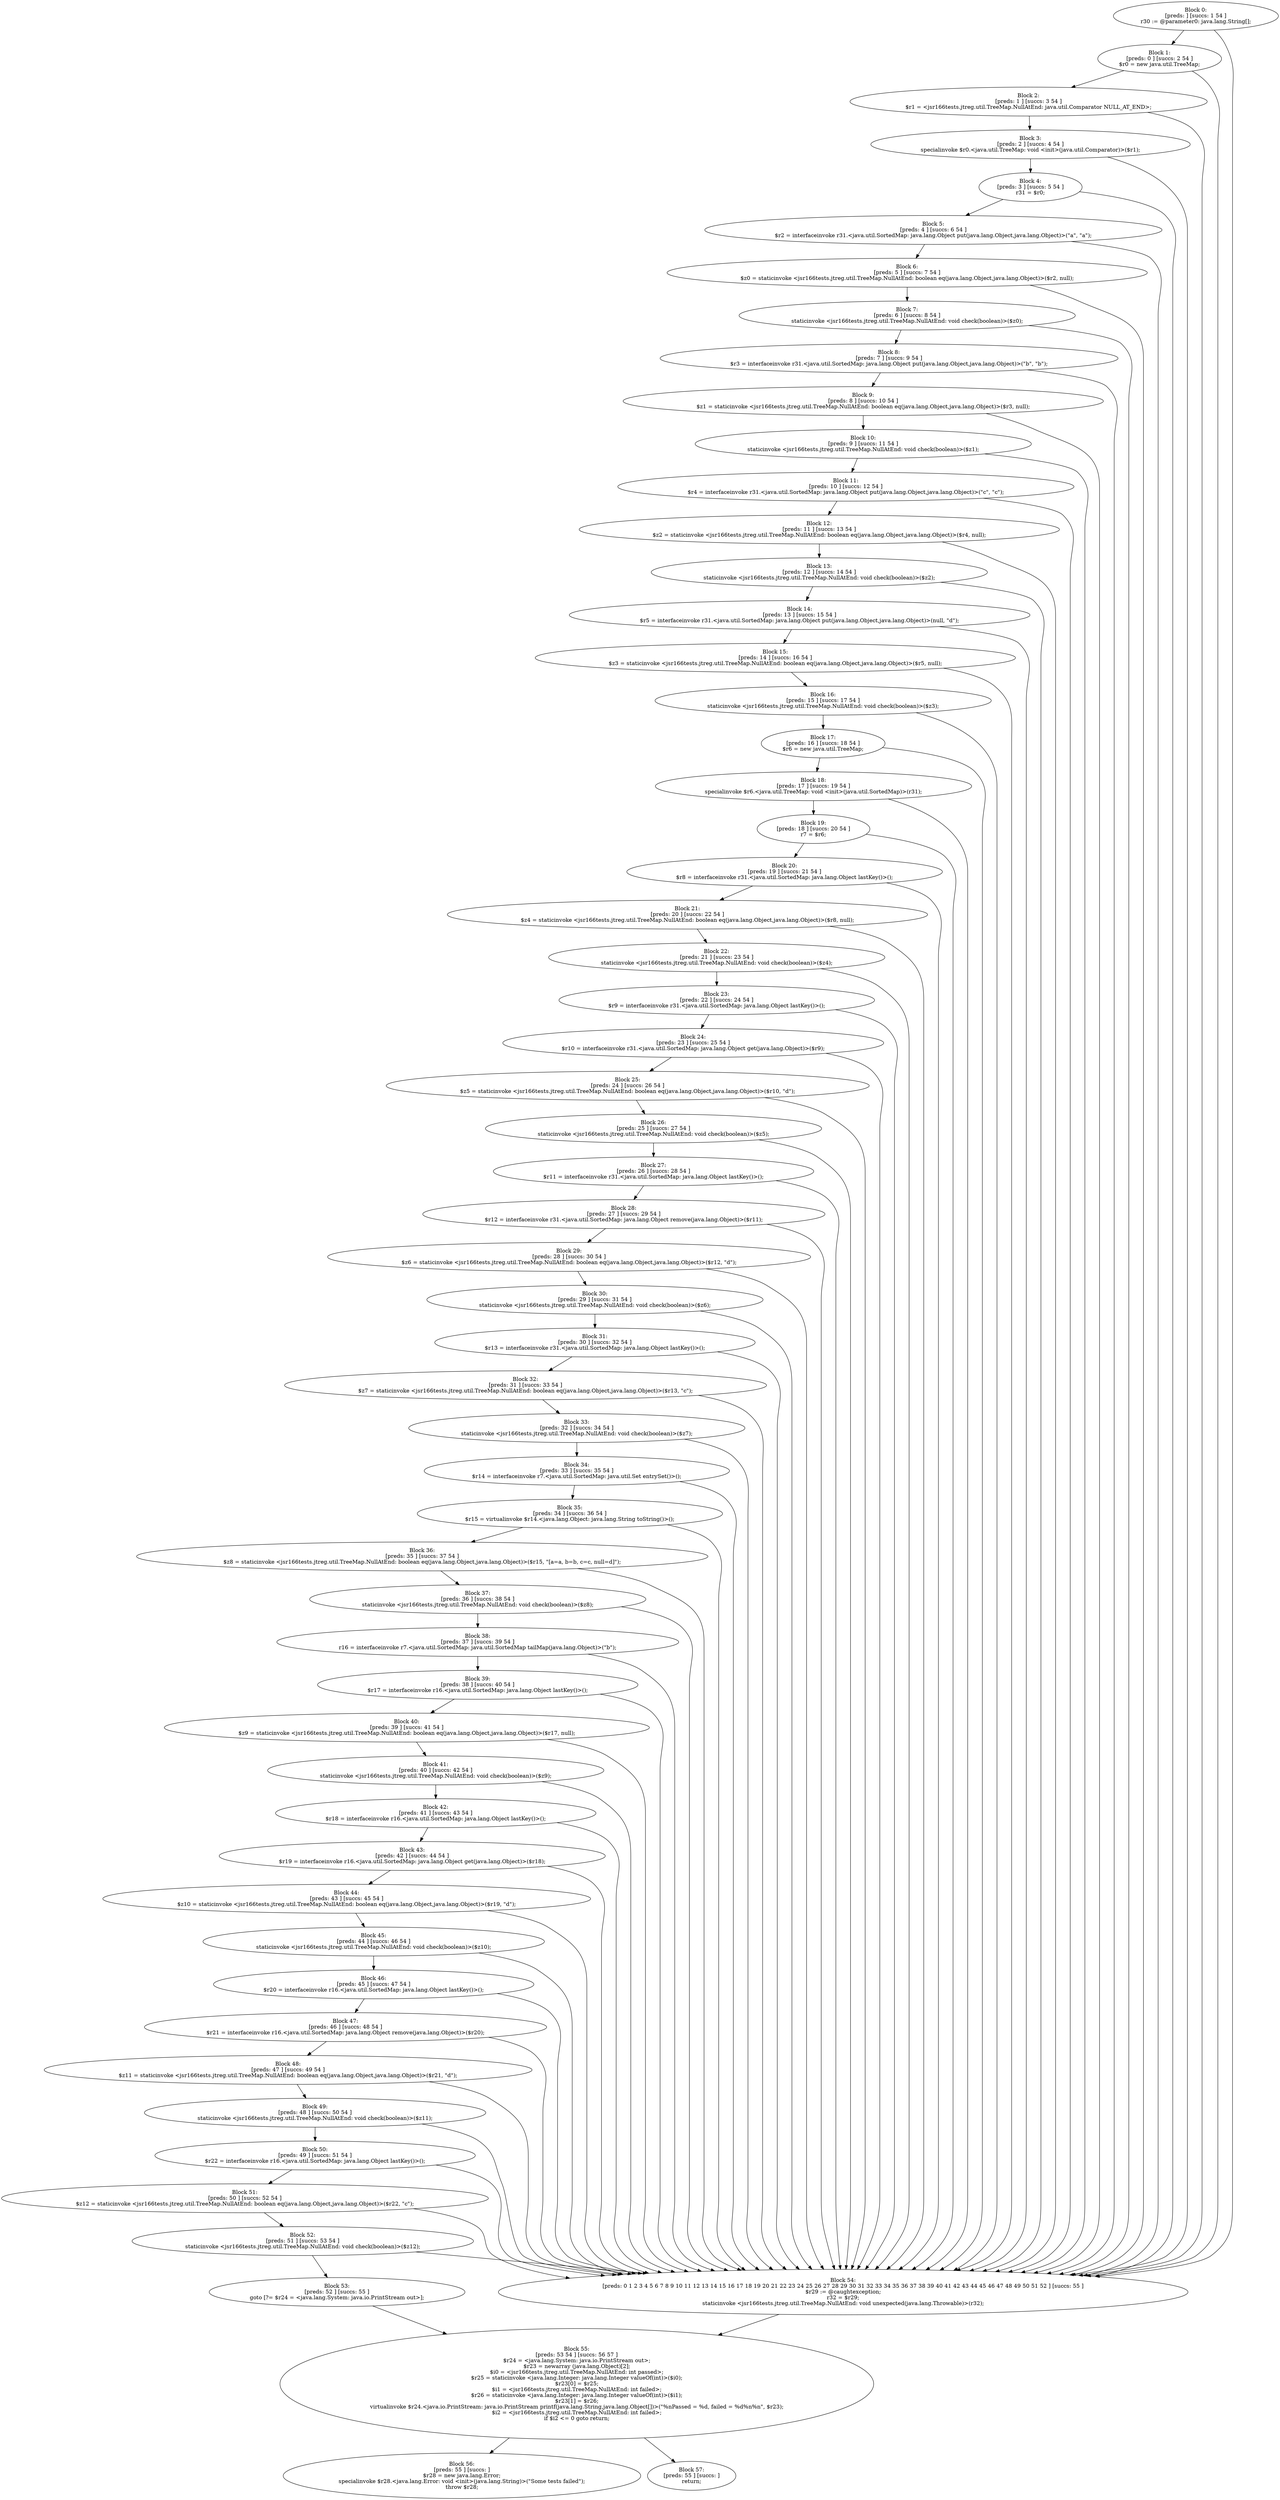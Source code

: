 digraph "unitGraph" {
    "Block 0:
[preds: ] [succs: 1 54 ]
r30 := @parameter0: java.lang.String[];
"
    "Block 1:
[preds: 0 ] [succs: 2 54 ]
$r0 = new java.util.TreeMap;
"
    "Block 2:
[preds: 1 ] [succs: 3 54 ]
$r1 = <jsr166tests.jtreg.util.TreeMap.NullAtEnd: java.util.Comparator NULL_AT_END>;
"
    "Block 3:
[preds: 2 ] [succs: 4 54 ]
specialinvoke $r0.<java.util.TreeMap: void <init>(java.util.Comparator)>($r1);
"
    "Block 4:
[preds: 3 ] [succs: 5 54 ]
r31 = $r0;
"
    "Block 5:
[preds: 4 ] [succs: 6 54 ]
$r2 = interfaceinvoke r31.<java.util.SortedMap: java.lang.Object put(java.lang.Object,java.lang.Object)>(\"a\", \"a\");
"
    "Block 6:
[preds: 5 ] [succs: 7 54 ]
$z0 = staticinvoke <jsr166tests.jtreg.util.TreeMap.NullAtEnd: boolean eq(java.lang.Object,java.lang.Object)>($r2, null);
"
    "Block 7:
[preds: 6 ] [succs: 8 54 ]
staticinvoke <jsr166tests.jtreg.util.TreeMap.NullAtEnd: void check(boolean)>($z0);
"
    "Block 8:
[preds: 7 ] [succs: 9 54 ]
$r3 = interfaceinvoke r31.<java.util.SortedMap: java.lang.Object put(java.lang.Object,java.lang.Object)>(\"b\", \"b\");
"
    "Block 9:
[preds: 8 ] [succs: 10 54 ]
$z1 = staticinvoke <jsr166tests.jtreg.util.TreeMap.NullAtEnd: boolean eq(java.lang.Object,java.lang.Object)>($r3, null);
"
    "Block 10:
[preds: 9 ] [succs: 11 54 ]
staticinvoke <jsr166tests.jtreg.util.TreeMap.NullAtEnd: void check(boolean)>($z1);
"
    "Block 11:
[preds: 10 ] [succs: 12 54 ]
$r4 = interfaceinvoke r31.<java.util.SortedMap: java.lang.Object put(java.lang.Object,java.lang.Object)>(\"c\", \"c\");
"
    "Block 12:
[preds: 11 ] [succs: 13 54 ]
$z2 = staticinvoke <jsr166tests.jtreg.util.TreeMap.NullAtEnd: boolean eq(java.lang.Object,java.lang.Object)>($r4, null);
"
    "Block 13:
[preds: 12 ] [succs: 14 54 ]
staticinvoke <jsr166tests.jtreg.util.TreeMap.NullAtEnd: void check(boolean)>($z2);
"
    "Block 14:
[preds: 13 ] [succs: 15 54 ]
$r5 = interfaceinvoke r31.<java.util.SortedMap: java.lang.Object put(java.lang.Object,java.lang.Object)>(null, \"d\");
"
    "Block 15:
[preds: 14 ] [succs: 16 54 ]
$z3 = staticinvoke <jsr166tests.jtreg.util.TreeMap.NullAtEnd: boolean eq(java.lang.Object,java.lang.Object)>($r5, null);
"
    "Block 16:
[preds: 15 ] [succs: 17 54 ]
staticinvoke <jsr166tests.jtreg.util.TreeMap.NullAtEnd: void check(boolean)>($z3);
"
    "Block 17:
[preds: 16 ] [succs: 18 54 ]
$r6 = new java.util.TreeMap;
"
    "Block 18:
[preds: 17 ] [succs: 19 54 ]
specialinvoke $r6.<java.util.TreeMap: void <init>(java.util.SortedMap)>(r31);
"
    "Block 19:
[preds: 18 ] [succs: 20 54 ]
r7 = $r6;
"
    "Block 20:
[preds: 19 ] [succs: 21 54 ]
$r8 = interfaceinvoke r31.<java.util.SortedMap: java.lang.Object lastKey()>();
"
    "Block 21:
[preds: 20 ] [succs: 22 54 ]
$z4 = staticinvoke <jsr166tests.jtreg.util.TreeMap.NullAtEnd: boolean eq(java.lang.Object,java.lang.Object)>($r8, null);
"
    "Block 22:
[preds: 21 ] [succs: 23 54 ]
staticinvoke <jsr166tests.jtreg.util.TreeMap.NullAtEnd: void check(boolean)>($z4);
"
    "Block 23:
[preds: 22 ] [succs: 24 54 ]
$r9 = interfaceinvoke r31.<java.util.SortedMap: java.lang.Object lastKey()>();
"
    "Block 24:
[preds: 23 ] [succs: 25 54 ]
$r10 = interfaceinvoke r31.<java.util.SortedMap: java.lang.Object get(java.lang.Object)>($r9);
"
    "Block 25:
[preds: 24 ] [succs: 26 54 ]
$z5 = staticinvoke <jsr166tests.jtreg.util.TreeMap.NullAtEnd: boolean eq(java.lang.Object,java.lang.Object)>($r10, \"d\");
"
    "Block 26:
[preds: 25 ] [succs: 27 54 ]
staticinvoke <jsr166tests.jtreg.util.TreeMap.NullAtEnd: void check(boolean)>($z5);
"
    "Block 27:
[preds: 26 ] [succs: 28 54 ]
$r11 = interfaceinvoke r31.<java.util.SortedMap: java.lang.Object lastKey()>();
"
    "Block 28:
[preds: 27 ] [succs: 29 54 ]
$r12 = interfaceinvoke r31.<java.util.SortedMap: java.lang.Object remove(java.lang.Object)>($r11);
"
    "Block 29:
[preds: 28 ] [succs: 30 54 ]
$z6 = staticinvoke <jsr166tests.jtreg.util.TreeMap.NullAtEnd: boolean eq(java.lang.Object,java.lang.Object)>($r12, \"d\");
"
    "Block 30:
[preds: 29 ] [succs: 31 54 ]
staticinvoke <jsr166tests.jtreg.util.TreeMap.NullAtEnd: void check(boolean)>($z6);
"
    "Block 31:
[preds: 30 ] [succs: 32 54 ]
$r13 = interfaceinvoke r31.<java.util.SortedMap: java.lang.Object lastKey()>();
"
    "Block 32:
[preds: 31 ] [succs: 33 54 ]
$z7 = staticinvoke <jsr166tests.jtreg.util.TreeMap.NullAtEnd: boolean eq(java.lang.Object,java.lang.Object)>($r13, \"c\");
"
    "Block 33:
[preds: 32 ] [succs: 34 54 ]
staticinvoke <jsr166tests.jtreg.util.TreeMap.NullAtEnd: void check(boolean)>($z7);
"
    "Block 34:
[preds: 33 ] [succs: 35 54 ]
$r14 = interfaceinvoke r7.<java.util.SortedMap: java.util.Set entrySet()>();
"
    "Block 35:
[preds: 34 ] [succs: 36 54 ]
$r15 = virtualinvoke $r14.<java.lang.Object: java.lang.String toString()>();
"
    "Block 36:
[preds: 35 ] [succs: 37 54 ]
$z8 = staticinvoke <jsr166tests.jtreg.util.TreeMap.NullAtEnd: boolean eq(java.lang.Object,java.lang.Object)>($r15, \"[a=a, b=b, c=c, null=d]\");
"
    "Block 37:
[preds: 36 ] [succs: 38 54 ]
staticinvoke <jsr166tests.jtreg.util.TreeMap.NullAtEnd: void check(boolean)>($z8);
"
    "Block 38:
[preds: 37 ] [succs: 39 54 ]
r16 = interfaceinvoke r7.<java.util.SortedMap: java.util.SortedMap tailMap(java.lang.Object)>(\"b\");
"
    "Block 39:
[preds: 38 ] [succs: 40 54 ]
$r17 = interfaceinvoke r16.<java.util.SortedMap: java.lang.Object lastKey()>();
"
    "Block 40:
[preds: 39 ] [succs: 41 54 ]
$z9 = staticinvoke <jsr166tests.jtreg.util.TreeMap.NullAtEnd: boolean eq(java.lang.Object,java.lang.Object)>($r17, null);
"
    "Block 41:
[preds: 40 ] [succs: 42 54 ]
staticinvoke <jsr166tests.jtreg.util.TreeMap.NullAtEnd: void check(boolean)>($z9);
"
    "Block 42:
[preds: 41 ] [succs: 43 54 ]
$r18 = interfaceinvoke r16.<java.util.SortedMap: java.lang.Object lastKey()>();
"
    "Block 43:
[preds: 42 ] [succs: 44 54 ]
$r19 = interfaceinvoke r16.<java.util.SortedMap: java.lang.Object get(java.lang.Object)>($r18);
"
    "Block 44:
[preds: 43 ] [succs: 45 54 ]
$z10 = staticinvoke <jsr166tests.jtreg.util.TreeMap.NullAtEnd: boolean eq(java.lang.Object,java.lang.Object)>($r19, \"d\");
"
    "Block 45:
[preds: 44 ] [succs: 46 54 ]
staticinvoke <jsr166tests.jtreg.util.TreeMap.NullAtEnd: void check(boolean)>($z10);
"
    "Block 46:
[preds: 45 ] [succs: 47 54 ]
$r20 = interfaceinvoke r16.<java.util.SortedMap: java.lang.Object lastKey()>();
"
    "Block 47:
[preds: 46 ] [succs: 48 54 ]
$r21 = interfaceinvoke r16.<java.util.SortedMap: java.lang.Object remove(java.lang.Object)>($r20);
"
    "Block 48:
[preds: 47 ] [succs: 49 54 ]
$z11 = staticinvoke <jsr166tests.jtreg.util.TreeMap.NullAtEnd: boolean eq(java.lang.Object,java.lang.Object)>($r21, \"d\");
"
    "Block 49:
[preds: 48 ] [succs: 50 54 ]
staticinvoke <jsr166tests.jtreg.util.TreeMap.NullAtEnd: void check(boolean)>($z11);
"
    "Block 50:
[preds: 49 ] [succs: 51 54 ]
$r22 = interfaceinvoke r16.<java.util.SortedMap: java.lang.Object lastKey()>();
"
    "Block 51:
[preds: 50 ] [succs: 52 54 ]
$z12 = staticinvoke <jsr166tests.jtreg.util.TreeMap.NullAtEnd: boolean eq(java.lang.Object,java.lang.Object)>($r22, \"c\");
"
    "Block 52:
[preds: 51 ] [succs: 53 54 ]
staticinvoke <jsr166tests.jtreg.util.TreeMap.NullAtEnd: void check(boolean)>($z12);
"
    "Block 53:
[preds: 52 ] [succs: 55 ]
goto [?= $r24 = <java.lang.System: java.io.PrintStream out>];
"
    "Block 54:
[preds: 0 1 2 3 4 5 6 7 8 9 10 11 12 13 14 15 16 17 18 19 20 21 22 23 24 25 26 27 28 29 30 31 32 33 34 35 36 37 38 39 40 41 42 43 44 45 46 47 48 49 50 51 52 ] [succs: 55 ]
$r29 := @caughtexception;
r32 = $r29;
staticinvoke <jsr166tests.jtreg.util.TreeMap.NullAtEnd: void unexpected(java.lang.Throwable)>(r32);
"
    "Block 55:
[preds: 53 54 ] [succs: 56 57 ]
$r24 = <java.lang.System: java.io.PrintStream out>;
$r23 = newarray (java.lang.Object)[2];
$i0 = <jsr166tests.jtreg.util.TreeMap.NullAtEnd: int passed>;
$r25 = staticinvoke <java.lang.Integer: java.lang.Integer valueOf(int)>($i0);
$r23[0] = $r25;
$i1 = <jsr166tests.jtreg.util.TreeMap.NullAtEnd: int failed>;
$r26 = staticinvoke <java.lang.Integer: java.lang.Integer valueOf(int)>($i1);
$r23[1] = $r26;
virtualinvoke $r24.<java.io.PrintStream: java.io.PrintStream printf(java.lang.String,java.lang.Object[])>(\"%nPassed = %d, failed = %d%n%n\", $r23);
$i2 = <jsr166tests.jtreg.util.TreeMap.NullAtEnd: int failed>;
if $i2 <= 0 goto return;
"
    "Block 56:
[preds: 55 ] [succs: ]
$r28 = new java.lang.Error;
specialinvoke $r28.<java.lang.Error: void <init>(java.lang.String)>(\"Some tests failed\");
throw $r28;
"
    "Block 57:
[preds: 55 ] [succs: ]
return;
"
    "Block 0:
[preds: ] [succs: 1 54 ]
r30 := @parameter0: java.lang.String[];
"->"Block 1:
[preds: 0 ] [succs: 2 54 ]
$r0 = new java.util.TreeMap;
";
    "Block 0:
[preds: ] [succs: 1 54 ]
r30 := @parameter0: java.lang.String[];
"->"Block 54:
[preds: 0 1 2 3 4 5 6 7 8 9 10 11 12 13 14 15 16 17 18 19 20 21 22 23 24 25 26 27 28 29 30 31 32 33 34 35 36 37 38 39 40 41 42 43 44 45 46 47 48 49 50 51 52 ] [succs: 55 ]
$r29 := @caughtexception;
r32 = $r29;
staticinvoke <jsr166tests.jtreg.util.TreeMap.NullAtEnd: void unexpected(java.lang.Throwable)>(r32);
";
    "Block 1:
[preds: 0 ] [succs: 2 54 ]
$r0 = new java.util.TreeMap;
"->"Block 2:
[preds: 1 ] [succs: 3 54 ]
$r1 = <jsr166tests.jtreg.util.TreeMap.NullAtEnd: java.util.Comparator NULL_AT_END>;
";
    "Block 1:
[preds: 0 ] [succs: 2 54 ]
$r0 = new java.util.TreeMap;
"->"Block 54:
[preds: 0 1 2 3 4 5 6 7 8 9 10 11 12 13 14 15 16 17 18 19 20 21 22 23 24 25 26 27 28 29 30 31 32 33 34 35 36 37 38 39 40 41 42 43 44 45 46 47 48 49 50 51 52 ] [succs: 55 ]
$r29 := @caughtexception;
r32 = $r29;
staticinvoke <jsr166tests.jtreg.util.TreeMap.NullAtEnd: void unexpected(java.lang.Throwable)>(r32);
";
    "Block 2:
[preds: 1 ] [succs: 3 54 ]
$r1 = <jsr166tests.jtreg.util.TreeMap.NullAtEnd: java.util.Comparator NULL_AT_END>;
"->"Block 3:
[preds: 2 ] [succs: 4 54 ]
specialinvoke $r0.<java.util.TreeMap: void <init>(java.util.Comparator)>($r1);
";
    "Block 2:
[preds: 1 ] [succs: 3 54 ]
$r1 = <jsr166tests.jtreg.util.TreeMap.NullAtEnd: java.util.Comparator NULL_AT_END>;
"->"Block 54:
[preds: 0 1 2 3 4 5 6 7 8 9 10 11 12 13 14 15 16 17 18 19 20 21 22 23 24 25 26 27 28 29 30 31 32 33 34 35 36 37 38 39 40 41 42 43 44 45 46 47 48 49 50 51 52 ] [succs: 55 ]
$r29 := @caughtexception;
r32 = $r29;
staticinvoke <jsr166tests.jtreg.util.TreeMap.NullAtEnd: void unexpected(java.lang.Throwable)>(r32);
";
    "Block 3:
[preds: 2 ] [succs: 4 54 ]
specialinvoke $r0.<java.util.TreeMap: void <init>(java.util.Comparator)>($r1);
"->"Block 4:
[preds: 3 ] [succs: 5 54 ]
r31 = $r0;
";
    "Block 3:
[preds: 2 ] [succs: 4 54 ]
specialinvoke $r0.<java.util.TreeMap: void <init>(java.util.Comparator)>($r1);
"->"Block 54:
[preds: 0 1 2 3 4 5 6 7 8 9 10 11 12 13 14 15 16 17 18 19 20 21 22 23 24 25 26 27 28 29 30 31 32 33 34 35 36 37 38 39 40 41 42 43 44 45 46 47 48 49 50 51 52 ] [succs: 55 ]
$r29 := @caughtexception;
r32 = $r29;
staticinvoke <jsr166tests.jtreg.util.TreeMap.NullAtEnd: void unexpected(java.lang.Throwable)>(r32);
";
    "Block 4:
[preds: 3 ] [succs: 5 54 ]
r31 = $r0;
"->"Block 5:
[preds: 4 ] [succs: 6 54 ]
$r2 = interfaceinvoke r31.<java.util.SortedMap: java.lang.Object put(java.lang.Object,java.lang.Object)>(\"a\", \"a\");
";
    "Block 4:
[preds: 3 ] [succs: 5 54 ]
r31 = $r0;
"->"Block 54:
[preds: 0 1 2 3 4 5 6 7 8 9 10 11 12 13 14 15 16 17 18 19 20 21 22 23 24 25 26 27 28 29 30 31 32 33 34 35 36 37 38 39 40 41 42 43 44 45 46 47 48 49 50 51 52 ] [succs: 55 ]
$r29 := @caughtexception;
r32 = $r29;
staticinvoke <jsr166tests.jtreg.util.TreeMap.NullAtEnd: void unexpected(java.lang.Throwable)>(r32);
";
    "Block 5:
[preds: 4 ] [succs: 6 54 ]
$r2 = interfaceinvoke r31.<java.util.SortedMap: java.lang.Object put(java.lang.Object,java.lang.Object)>(\"a\", \"a\");
"->"Block 6:
[preds: 5 ] [succs: 7 54 ]
$z0 = staticinvoke <jsr166tests.jtreg.util.TreeMap.NullAtEnd: boolean eq(java.lang.Object,java.lang.Object)>($r2, null);
";
    "Block 5:
[preds: 4 ] [succs: 6 54 ]
$r2 = interfaceinvoke r31.<java.util.SortedMap: java.lang.Object put(java.lang.Object,java.lang.Object)>(\"a\", \"a\");
"->"Block 54:
[preds: 0 1 2 3 4 5 6 7 8 9 10 11 12 13 14 15 16 17 18 19 20 21 22 23 24 25 26 27 28 29 30 31 32 33 34 35 36 37 38 39 40 41 42 43 44 45 46 47 48 49 50 51 52 ] [succs: 55 ]
$r29 := @caughtexception;
r32 = $r29;
staticinvoke <jsr166tests.jtreg.util.TreeMap.NullAtEnd: void unexpected(java.lang.Throwable)>(r32);
";
    "Block 6:
[preds: 5 ] [succs: 7 54 ]
$z0 = staticinvoke <jsr166tests.jtreg.util.TreeMap.NullAtEnd: boolean eq(java.lang.Object,java.lang.Object)>($r2, null);
"->"Block 7:
[preds: 6 ] [succs: 8 54 ]
staticinvoke <jsr166tests.jtreg.util.TreeMap.NullAtEnd: void check(boolean)>($z0);
";
    "Block 6:
[preds: 5 ] [succs: 7 54 ]
$z0 = staticinvoke <jsr166tests.jtreg.util.TreeMap.NullAtEnd: boolean eq(java.lang.Object,java.lang.Object)>($r2, null);
"->"Block 54:
[preds: 0 1 2 3 4 5 6 7 8 9 10 11 12 13 14 15 16 17 18 19 20 21 22 23 24 25 26 27 28 29 30 31 32 33 34 35 36 37 38 39 40 41 42 43 44 45 46 47 48 49 50 51 52 ] [succs: 55 ]
$r29 := @caughtexception;
r32 = $r29;
staticinvoke <jsr166tests.jtreg.util.TreeMap.NullAtEnd: void unexpected(java.lang.Throwable)>(r32);
";
    "Block 7:
[preds: 6 ] [succs: 8 54 ]
staticinvoke <jsr166tests.jtreg.util.TreeMap.NullAtEnd: void check(boolean)>($z0);
"->"Block 8:
[preds: 7 ] [succs: 9 54 ]
$r3 = interfaceinvoke r31.<java.util.SortedMap: java.lang.Object put(java.lang.Object,java.lang.Object)>(\"b\", \"b\");
";
    "Block 7:
[preds: 6 ] [succs: 8 54 ]
staticinvoke <jsr166tests.jtreg.util.TreeMap.NullAtEnd: void check(boolean)>($z0);
"->"Block 54:
[preds: 0 1 2 3 4 5 6 7 8 9 10 11 12 13 14 15 16 17 18 19 20 21 22 23 24 25 26 27 28 29 30 31 32 33 34 35 36 37 38 39 40 41 42 43 44 45 46 47 48 49 50 51 52 ] [succs: 55 ]
$r29 := @caughtexception;
r32 = $r29;
staticinvoke <jsr166tests.jtreg.util.TreeMap.NullAtEnd: void unexpected(java.lang.Throwable)>(r32);
";
    "Block 8:
[preds: 7 ] [succs: 9 54 ]
$r3 = interfaceinvoke r31.<java.util.SortedMap: java.lang.Object put(java.lang.Object,java.lang.Object)>(\"b\", \"b\");
"->"Block 9:
[preds: 8 ] [succs: 10 54 ]
$z1 = staticinvoke <jsr166tests.jtreg.util.TreeMap.NullAtEnd: boolean eq(java.lang.Object,java.lang.Object)>($r3, null);
";
    "Block 8:
[preds: 7 ] [succs: 9 54 ]
$r3 = interfaceinvoke r31.<java.util.SortedMap: java.lang.Object put(java.lang.Object,java.lang.Object)>(\"b\", \"b\");
"->"Block 54:
[preds: 0 1 2 3 4 5 6 7 8 9 10 11 12 13 14 15 16 17 18 19 20 21 22 23 24 25 26 27 28 29 30 31 32 33 34 35 36 37 38 39 40 41 42 43 44 45 46 47 48 49 50 51 52 ] [succs: 55 ]
$r29 := @caughtexception;
r32 = $r29;
staticinvoke <jsr166tests.jtreg.util.TreeMap.NullAtEnd: void unexpected(java.lang.Throwable)>(r32);
";
    "Block 9:
[preds: 8 ] [succs: 10 54 ]
$z1 = staticinvoke <jsr166tests.jtreg.util.TreeMap.NullAtEnd: boolean eq(java.lang.Object,java.lang.Object)>($r3, null);
"->"Block 10:
[preds: 9 ] [succs: 11 54 ]
staticinvoke <jsr166tests.jtreg.util.TreeMap.NullAtEnd: void check(boolean)>($z1);
";
    "Block 9:
[preds: 8 ] [succs: 10 54 ]
$z1 = staticinvoke <jsr166tests.jtreg.util.TreeMap.NullAtEnd: boolean eq(java.lang.Object,java.lang.Object)>($r3, null);
"->"Block 54:
[preds: 0 1 2 3 4 5 6 7 8 9 10 11 12 13 14 15 16 17 18 19 20 21 22 23 24 25 26 27 28 29 30 31 32 33 34 35 36 37 38 39 40 41 42 43 44 45 46 47 48 49 50 51 52 ] [succs: 55 ]
$r29 := @caughtexception;
r32 = $r29;
staticinvoke <jsr166tests.jtreg.util.TreeMap.NullAtEnd: void unexpected(java.lang.Throwable)>(r32);
";
    "Block 10:
[preds: 9 ] [succs: 11 54 ]
staticinvoke <jsr166tests.jtreg.util.TreeMap.NullAtEnd: void check(boolean)>($z1);
"->"Block 11:
[preds: 10 ] [succs: 12 54 ]
$r4 = interfaceinvoke r31.<java.util.SortedMap: java.lang.Object put(java.lang.Object,java.lang.Object)>(\"c\", \"c\");
";
    "Block 10:
[preds: 9 ] [succs: 11 54 ]
staticinvoke <jsr166tests.jtreg.util.TreeMap.NullAtEnd: void check(boolean)>($z1);
"->"Block 54:
[preds: 0 1 2 3 4 5 6 7 8 9 10 11 12 13 14 15 16 17 18 19 20 21 22 23 24 25 26 27 28 29 30 31 32 33 34 35 36 37 38 39 40 41 42 43 44 45 46 47 48 49 50 51 52 ] [succs: 55 ]
$r29 := @caughtexception;
r32 = $r29;
staticinvoke <jsr166tests.jtreg.util.TreeMap.NullAtEnd: void unexpected(java.lang.Throwable)>(r32);
";
    "Block 11:
[preds: 10 ] [succs: 12 54 ]
$r4 = interfaceinvoke r31.<java.util.SortedMap: java.lang.Object put(java.lang.Object,java.lang.Object)>(\"c\", \"c\");
"->"Block 12:
[preds: 11 ] [succs: 13 54 ]
$z2 = staticinvoke <jsr166tests.jtreg.util.TreeMap.NullAtEnd: boolean eq(java.lang.Object,java.lang.Object)>($r4, null);
";
    "Block 11:
[preds: 10 ] [succs: 12 54 ]
$r4 = interfaceinvoke r31.<java.util.SortedMap: java.lang.Object put(java.lang.Object,java.lang.Object)>(\"c\", \"c\");
"->"Block 54:
[preds: 0 1 2 3 4 5 6 7 8 9 10 11 12 13 14 15 16 17 18 19 20 21 22 23 24 25 26 27 28 29 30 31 32 33 34 35 36 37 38 39 40 41 42 43 44 45 46 47 48 49 50 51 52 ] [succs: 55 ]
$r29 := @caughtexception;
r32 = $r29;
staticinvoke <jsr166tests.jtreg.util.TreeMap.NullAtEnd: void unexpected(java.lang.Throwable)>(r32);
";
    "Block 12:
[preds: 11 ] [succs: 13 54 ]
$z2 = staticinvoke <jsr166tests.jtreg.util.TreeMap.NullAtEnd: boolean eq(java.lang.Object,java.lang.Object)>($r4, null);
"->"Block 13:
[preds: 12 ] [succs: 14 54 ]
staticinvoke <jsr166tests.jtreg.util.TreeMap.NullAtEnd: void check(boolean)>($z2);
";
    "Block 12:
[preds: 11 ] [succs: 13 54 ]
$z2 = staticinvoke <jsr166tests.jtreg.util.TreeMap.NullAtEnd: boolean eq(java.lang.Object,java.lang.Object)>($r4, null);
"->"Block 54:
[preds: 0 1 2 3 4 5 6 7 8 9 10 11 12 13 14 15 16 17 18 19 20 21 22 23 24 25 26 27 28 29 30 31 32 33 34 35 36 37 38 39 40 41 42 43 44 45 46 47 48 49 50 51 52 ] [succs: 55 ]
$r29 := @caughtexception;
r32 = $r29;
staticinvoke <jsr166tests.jtreg.util.TreeMap.NullAtEnd: void unexpected(java.lang.Throwable)>(r32);
";
    "Block 13:
[preds: 12 ] [succs: 14 54 ]
staticinvoke <jsr166tests.jtreg.util.TreeMap.NullAtEnd: void check(boolean)>($z2);
"->"Block 14:
[preds: 13 ] [succs: 15 54 ]
$r5 = interfaceinvoke r31.<java.util.SortedMap: java.lang.Object put(java.lang.Object,java.lang.Object)>(null, \"d\");
";
    "Block 13:
[preds: 12 ] [succs: 14 54 ]
staticinvoke <jsr166tests.jtreg.util.TreeMap.NullAtEnd: void check(boolean)>($z2);
"->"Block 54:
[preds: 0 1 2 3 4 5 6 7 8 9 10 11 12 13 14 15 16 17 18 19 20 21 22 23 24 25 26 27 28 29 30 31 32 33 34 35 36 37 38 39 40 41 42 43 44 45 46 47 48 49 50 51 52 ] [succs: 55 ]
$r29 := @caughtexception;
r32 = $r29;
staticinvoke <jsr166tests.jtreg.util.TreeMap.NullAtEnd: void unexpected(java.lang.Throwable)>(r32);
";
    "Block 14:
[preds: 13 ] [succs: 15 54 ]
$r5 = interfaceinvoke r31.<java.util.SortedMap: java.lang.Object put(java.lang.Object,java.lang.Object)>(null, \"d\");
"->"Block 15:
[preds: 14 ] [succs: 16 54 ]
$z3 = staticinvoke <jsr166tests.jtreg.util.TreeMap.NullAtEnd: boolean eq(java.lang.Object,java.lang.Object)>($r5, null);
";
    "Block 14:
[preds: 13 ] [succs: 15 54 ]
$r5 = interfaceinvoke r31.<java.util.SortedMap: java.lang.Object put(java.lang.Object,java.lang.Object)>(null, \"d\");
"->"Block 54:
[preds: 0 1 2 3 4 5 6 7 8 9 10 11 12 13 14 15 16 17 18 19 20 21 22 23 24 25 26 27 28 29 30 31 32 33 34 35 36 37 38 39 40 41 42 43 44 45 46 47 48 49 50 51 52 ] [succs: 55 ]
$r29 := @caughtexception;
r32 = $r29;
staticinvoke <jsr166tests.jtreg.util.TreeMap.NullAtEnd: void unexpected(java.lang.Throwable)>(r32);
";
    "Block 15:
[preds: 14 ] [succs: 16 54 ]
$z3 = staticinvoke <jsr166tests.jtreg.util.TreeMap.NullAtEnd: boolean eq(java.lang.Object,java.lang.Object)>($r5, null);
"->"Block 16:
[preds: 15 ] [succs: 17 54 ]
staticinvoke <jsr166tests.jtreg.util.TreeMap.NullAtEnd: void check(boolean)>($z3);
";
    "Block 15:
[preds: 14 ] [succs: 16 54 ]
$z3 = staticinvoke <jsr166tests.jtreg.util.TreeMap.NullAtEnd: boolean eq(java.lang.Object,java.lang.Object)>($r5, null);
"->"Block 54:
[preds: 0 1 2 3 4 5 6 7 8 9 10 11 12 13 14 15 16 17 18 19 20 21 22 23 24 25 26 27 28 29 30 31 32 33 34 35 36 37 38 39 40 41 42 43 44 45 46 47 48 49 50 51 52 ] [succs: 55 ]
$r29 := @caughtexception;
r32 = $r29;
staticinvoke <jsr166tests.jtreg.util.TreeMap.NullAtEnd: void unexpected(java.lang.Throwable)>(r32);
";
    "Block 16:
[preds: 15 ] [succs: 17 54 ]
staticinvoke <jsr166tests.jtreg.util.TreeMap.NullAtEnd: void check(boolean)>($z3);
"->"Block 17:
[preds: 16 ] [succs: 18 54 ]
$r6 = new java.util.TreeMap;
";
    "Block 16:
[preds: 15 ] [succs: 17 54 ]
staticinvoke <jsr166tests.jtreg.util.TreeMap.NullAtEnd: void check(boolean)>($z3);
"->"Block 54:
[preds: 0 1 2 3 4 5 6 7 8 9 10 11 12 13 14 15 16 17 18 19 20 21 22 23 24 25 26 27 28 29 30 31 32 33 34 35 36 37 38 39 40 41 42 43 44 45 46 47 48 49 50 51 52 ] [succs: 55 ]
$r29 := @caughtexception;
r32 = $r29;
staticinvoke <jsr166tests.jtreg.util.TreeMap.NullAtEnd: void unexpected(java.lang.Throwable)>(r32);
";
    "Block 17:
[preds: 16 ] [succs: 18 54 ]
$r6 = new java.util.TreeMap;
"->"Block 18:
[preds: 17 ] [succs: 19 54 ]
specialinvoke $r6.<java.util.TreeMap: void <init>(java.util.SortedMap)>(r31);
";
    "Block 17:
[preds: 16 ] [succs: 18 54 ]
$r6 = new java.util.TreeMap;
"->"Block 54:
[preds: 0 1 2 3 4 5 6 7 8 9 10 11 12 13 14 15 16 17 18 19 20 21 22 23 24 25 26 27 28 29 30 31 32 33 34 35 36 37 38 39 40 41 42 43 44 45 46 47 48 49 50 51 52 ] [succs: 55 ]
$r29 := @caughtexception;
r32 = $r29;
staticinvoke <jsr166tests.jtreg.util.TreeMap.NullAtEnd: void unexpected(java.lang.Throwable)>(r32);
";
    "Block 18:
[preds: 17 ] [succs: 19 54 ]
specialinvoke $r6.<java.util.TreeMap: void <init>(java.util.SortedMap)>(r31);
"->"Block 19:
[preds: 18 ] [succs: 20 54 ]
r7 = $r6;
";
    "Block 18:
[preds: 17 ] [succs: 19 54 ]
specialinvoke $r6.<java.util.TreeMap: void <init>(java.util.SortedMap)>(r31);
"->"Block 54:
[preds: 0 1 2 3 4 5 6 7 8 9 10 11 12 13 14 15 16 17 18 19 20 21 22 23 24 25 26 27 28 29 30 31 32 33 34 35 36 37 38 39 40 41 42 43 44 45 46 47 48 49 50 51 52 ] [succs: 55 ]
$r29 := @caughtexception;
r32 = $r29;
staticinvoke <jsr166tests.jtreg.util.TreeMap.NullAtEnd: void unexpected(java.lang.Throwable)>(r32);
";
    "Block 19:
[preds: 18 ] [succs: 20 54 ]
r7 = $r6;
"->"Block 20:
[preds: 19 ] [succs: 21 54 ]
$r8 = interfaceinvoke r31.<java.util.SortedMap: java.lang.Object lastKey()>();
";
    "Block 19:
[preds: 18 ] [succs: 20 54 ]
r7 = $r6;
"->"Block 54:
[preds: 0 1 2 3 4 5 6 7 8 9 10 11 12 13 14 15 16 17 18 19 20 21 22 23 24 25 26 27 28 29 30 31 32 33 34 35 36 37 38 39 40 41 42 43 44 45 46 47 48 49 50 51 52 ] [succs: 55 ]
$r29 := @caughtexception;
r32 = $r29;
staticinvoke <jsr166tests.jtreg.util.TreeMap.NullAtEnd: void unexpected(java.lang.Throwable)>(r32);
";
    "Block 20:
[preds: 19 ] [succs: 21 54 ]
$r8 = interfaceinvoke r31.<java.util.SortedMap: java.lang.Object lastKey()>();
"->"Block 21:
[preds: 20 ] [succs: 22 54 ]
$z4 = staticinvoke <jsr166tests.jtreg.util.TreeMap.NullAtEnd: boolean eq(java.lang.Object,java.lang.Object)>($r8, null);
";
    "Block 20:
[preds: 19 ] [succs: 21 54 ]
$r8 = interfaceinvoke r31.<java.util.SortedMap: java.lang.Object lastKey()>();
"->"Block 54:
[preds: 0 1 2 3 4 5 6 7 8 9 10 11 12 13 14 15 16 17 18 19 20 21 22 23 24 25 26 27 28 29 30 31 32 33 34 35 36 37 38 39 40 41 42 43 44 45 46 47 48 49 50 51 52 ] [succs: 55 ]
$r29 := @caughtexception;
r32 = $r29;
staticinvoke <jsr166tests.jtreg.util.TreeMap.NullAtEnd: void unexpected(java.lang.Throwable)>(r32);
";
    "Block 21:
[preds: 20 ] [succs: 22 54 ]
$z4 = staticinvoke <jsr166tests.jtreg.util.TreeMap.NullAtEnd: boolean eq(java.lang.Object,java.lang.Object)>($r8, null);
"->"Block 22:
[preds: 21 ] [succs: 23 54 ]
staticinvoke <jsr166tests.jtreg.util.TreeMap.NullAtEnd: void check(boolean)>($z4);
";
    "Block 21:
[preds: 20 ] [succs: 22 54 ]
$z4 = staticinvoke <jsr166tests.jtreg.util.TreeMap.NullAtEnd: boolean eq(java.lang.Object,java.lang.Object)>($r8, null);
"->"Block 54:
[preds: 0 1 2 3 4 5 6 7 8 9 10 11 12 13 14 15 16 17 18 19 20 21 22 23 24 25 26 27 28 29 30 31 32 33 34 35 36 37 38 39 40 41 42 43 44 45 46 47 48 49 50 51 52 ] [succs: 55 ]
$r29 := @caughtexception;
r32 = $r29;
staticinvoke <jsr166tests.jtreg.util.TreeMap.NullAtEnd: void unexpected(java.lang.Throwable)>(r32);
";
    "Block 22:
[preds: 21 ] [succs: 23 54 ]
staticinvoke <jsr166tests.jtreg.util.TreeMap.NullAtEnd: void check(boolean)>($z4);
"->"Block 23:
[preds: 22 ] [succs: 24 54 ]
$r9 = interfaceinvoke r31.<java.util.SortedMap: java.lang.Object lastKey()>();
";
    "Block 22:
[preds: 21 ] [succs: 23 54 ]
staticinvoke <jsr166tests.jtreg.util.TreeMap.NullAtEnd: void check(boolean)>($z4);
"->"Block 54:
[preds: 0 1 2 3 4 5 6 7 8 9 10 11 12 13 14 15 16 17 18 19 20 21 22 23 24 25 26 27 28 29 30 31 32 33 34 35 36 37 38 39 40 41 42 43 44 45 46 47 48 49 50 51 52 ] [succs: 55 ]
$r29 := @caughtexception;
r32 = $r29;
staticinvoke <jsr166tests.jtreg.util.TreeMap.NullAtEnd: void unexpected(java.lang.Throwable)>(r32);
";
    "Block 23:
[preds: 22 ] [succs: 24 54 ]
$r9 = interfaceinvoke r31.<java.util.SortedMap: java.lang.Object lastKey()>();
"->"Block 24:
[preds: 23 ] [succs: 25 54 ]
$r10 = interfaceinvoke r31.<java.util.SortedMap: java.lang.Object get(java.lang.Object)>($r9);
";
    "Block 23:
[preds: 22 ] [succs: 24 54 ]
$r9 = interfaceinvoke r31.<java.util.SortedMap: java.lang.Object lastKey()>();
"->"Block 54:
[preds: 0 1 2 3 4 5 6 7 8 9 10 11 12 13 14 15 16 17 18 19 20 21 22 23 24 25 26 27 28 29 30 31 32 33 34 35 36 37 38 39 40 41 42 43 44 45 46 47 48 49 50 51 52 ] [succs: 55 ]
$r29 := @caughtexception;
r32 = $r29;
staticinvoke <jsr166tests.jtreg.util.TreeMap.NullAtEnd: void unexpected(java.lang.Throwable)>(r32);
";
    "Block 24:
[preds: 23 ] [succs: 25 54 ]
$r10 = interfaceinvoke r31.<java.util.SortedMap: java.lang.Object get(java.lang.Object)>($r9);
"->"Block 25:
[preds: 24 ] [succs: 26 54 ]
$z5 = staticinvoke <jsr166tests.jtreg.util.TreeMap.NullAtEnd: boolean eq(java.lang.Object,java.lang.Object)>($r10, \"d\");
";
    "Block 24:
[preds: 23 ] [succs: 25 54 ]
$r10 = interfaceinvoke r31.<java.util.SortedMap: java.lang.Object get(java.lang.Object)>($r9);
"->"Block 54:
[preds: 0 1 2 3 4 5 6 7 8 9 10 11 12 13 14 15 16 17 18 19 20 21 22 23 24 25 26 27 28 29 30 31 32 33 34 35 36 37 38 39 40 41 42 43 44 45 46 47 48 49 50 51 52 ] [succs: 55 ]
$r29 := @caughtexception;
r32 = $r29;
staticinvoke <jsr166tests.jtreg.util.TreeMap.NullAtEnd: void unexpected(java.lang.Throwable)>(r32);
";
    "Block 25:
[preds: 24 ] [succs: 26 54 ]
$z5 = staticinvoke <jsr166tests.jtreg.util.TreeMap.NullAtEnd: boolean eq(java.lang.Object,java.lang.Object)>($r10, \"d\");
"->"Block 26:
[preds: 25 ] [succs: 27 54 ]
staticinvoke <jsr166tests.jtreg.util.TreeMap.NullAtEnd: void check(boolean)>($z5);
";
    "Block 25:
[preds: 24 ] [succs: 26 54 ]
$z5 = staticinvoke <jsr166tests.jtreg.util.TreeMap.NullAtEnd: boolean eq(java.lang.Object,java.lang.Object)>($r10, \"d\");
"->"Block 54:
[preds: 0 1 2 3 4 5 6 7 8 9 10 11 12 13 14 15 16 17 18 19 20 21 22 23 24 25 26 27 28 29 30 31 32 33 34 35 36 37 38 39 40 41 42 43 44 45 46 47 48 49 50 51 52 ] [succs: 55 ]
$r29 := @caughtexception;
r32 = $r29;
staticinvoke <jsr166tests.jtreg.util.TreeMap.NullAtEnd: void unexpected(java.lang.Throwable)>(r32);
";
    "Block 26:
[preds: 25 ] [succs: 27 54 ]
staticinvoke <jsr166tests.jtreg.util.TreeMap.NullAtEnd: void check(boolean)>($z5);
"->"Block 27:
[preds: 26 ] [succs: 28 54 ]
$r11 = interfaceinvoke r31.<java.util.SortedMap: java.lang.Object lastKey()>();
";
    "Block 26:
[preds: 25 ] [succs: 27 54 ]
staticinvoke <jsr166tests.jtreg.util.TreeMap.NullAtEnd: void check(boolean)>($z5);
"->"Block 54:
[preds: 0 1 2 3 4 5 6 7 8 9 10 11 12 13 14 15 16 17 18 19 20 21 22 23 24 25 26 27 28 29 30 31 32 33 34 35 36 37 38 39 40 41 42 43 44 45 46 47 48 49 50 51 52 ] [succs: 55 ]
$r29 := @caughtexception;
r32 = $r29;
staticinvoke <jsr166tests.jtreg.util.TreeMap.NullAtEnd: void unexpected(java.lang.Throwable)>(r32);
";
    "Block 27:
[preds: 26 ] [succs: 28 54 ]
$r11 = interfaceinvoke r31.<java.util.SortedMap: java.lang.Object lastKey()>();
"->"Block 28:
[preds: 27 ] [succs: 29 54 ]
$r12 = interfaceinvoke r31.<java.util.SortedMap: java.lang.Object remove(java.lang.Object)>($r11);
";
    "Block 27:
[preds: 26 ] [succs: 28 54 ]
$r11 = interfaceinvoke r31.<java.util.SortedMap: java.lang.Object lastKey()>();
"->"Block 54:
[preds: 0 1 2 3 4 5 6 7 8 9 10 11 12 13 14 15 16 17 18 19 20 21 22 23 24 25 26 27 28 29 30 31 32 33 34 35 36 37 38 39 40 41 42 43 44 45 46 47 48 49 50 51 52 ] [succs: 55 ]
$r29 := @caughtexception;
r32 = $r29;
staticinvoke <jsr166tests.jtreg.util.TreeMap.NullAtEnd: void unexpected(java.lang.Throwable)>(r32);
";
    "Block 28:
[preds: 27 ] [succs: 29 54 ]
$r12 = interfaceinvoke r31.<java.util.SortedMap: java.lang.Object remove(java.lang.Object)>($r11);
"->"Block 29:
[preds: 28 ] [succs: 30 54 ]
$z6 = staticinvoke <jsr166tests.jtreg.util.TreeMap.NullAtEnd: boolean eq(java.lang.Object,java.lang.Object)>($r12, \"d\");
";
    "Block 28:
[preds: 27 ] [succs: 29 54 ]
$r12 = interfaceinvoke r31.<java.util.SortedMap: java.lang.Object remove(java.lang.Object)>($r11);
"->"Block 54:
[preds: 0 1 2 3 4 5 6 7 8 9 10 11 12 13 14 15 16 17 18 19 20 21 22 23 24 25 26 27 28 29 30 31 32 33 34 35 36 37 38 39 40 41 42 43 44 45 46 47 48 49 50 51 52 ] [succs: 55 ]
$r29 := @caughtexception;
r32 = $r29;
staticinvoke <jsr166tests.jtreg.util.TreeMap.NullAtEnd: void unexpected(java.lang.Throwable)>(r32);
";
    "Block 29:
[preds: 28 ] [succs: 30 54 ]
$z6 = staticinvoke <jsr166tests.jtreg.util.TreeMap.NullAtEnd: boolean eq(java.lang.Object,java.lang.Object)>($r12, \"d\");
"->"Block 30:
[preds: 29 ] [succs: 31 54 ]
staticinvoke <jsr166tests.jtreg.util.TreeMap.NullAtEnd: void check(boolean)>($z6);
";
    "Block 29:
[preds: 28 ] [succs: 30 54 ]
$z6 = staticinvoke <jsr166tests.jtreg.util.TreeMap.NullAtEnd: boolean eq(java.lang.Object,java.lang.Object)>($r12, \"d\");
"->"Block 54:
[preds: 0 1 2 3 4 5 6 7 8 9 10 11 12 13 14 15 16 17 18 19 20 21 22 23 24 25 26 27 28 29 30 31 32 33 34 35 36 37 38 39 40 41 42 43 44 45 46 47 48 49 50 51 52 ] [succs: 55 ]
$r29 := @caughtexception;
r32 = $r29;
staticinvoke <jsr166tests.jtreg.util.TreeMap.NullAtEnd: void unexpected(java.lang.Throwable)>(r32);
";
    "Block 30:
[preds: 29 ] [succs: 31 54 ]
staticinvoke <jsr166tests.jtreg.util.TreeMap.NullAtEnd: void check(boolean)>($z6);
"->"Block 31:
[preds: 30 ] [succs: 32 54 ]
$r13 = interfaceinvoke r31.<java.util.SortedMap: java.lang.Object lastKey()>();
";
    "Block 30:
[preds: 29 ] [succs: 31 54 ]
staticinvoke <jsr166tests.jtreg.util.TreeMap.NullAtEnd: void check(boolean)>($z6);
"->"Block 54:
[preds: 0 1 2 3 4 5 6 7 8 9 10 11 12 13 14 15 16 17 18 19 20 21 22 23 24 25 26 27 28 29 30 31 32 33 34 35 36 37 38 39 40 41 42 43 44 45 46 47 48 49 50 51 52 ] [succs: 55 ]
$r29 := @caughtexception;
r32 = $r29;
staticinvoke <jsr166tests.jtreg.util.TreeMap.NullAtEnd: void unexpected(java.lang.Throwable)>(r32);
";
    "Block 31:
[preds: 30 ] [succs: 32 54 ]
$r13 = interfaceinvoke r31.<java.util.SortedMap: java.lang.Object lastKey()>();
"->"Block 32:
[preds: 31 ] [succs: 33 54 ]
$z7 = staticinvoke <jsr166tests.jtreg.util.TreeMap.NullAtEnd: boolean eq(java.lang.Object,java.lang.Object)>($r13, \"c\");
";
    "Block 31:
[preds: 30 ] [succs: 32 54 ]
$r13 = interfaceinvoke r31.<java.util.SortedMap: java.lang.Object lastKey()>();
"->"Block 54:
[preds: 0 1 2 3 4 5 6 7 8 9 10 11 12 13 14 15 16 17 18 19 20 21 22 23 24 25 26 27 28 29 30 31 32 33 34 35 36 37 38 39 40 41 42 43 44 45 46 47 48 49 50 51 52 ] [succs: 55 ]
$r29 := @caughtexception;
r32 = $r29;
staticinvoke <jsr166tests.jtreg.util.TreeMap.NullAtEnd: void unexpected(java.lang.Throwable)>(r32);
";
    "Block 32:
[preds: 31 ] [succs: 33 54 ]
$z7 = staticinvoke <jsr166tests.jtreg.util.TreeMap.NullAtEnd: boolean eq(java.lang.Object,java.lang.Object)>($r13, \"c\");
"->"Block 33:
[preds: 32 ] [succs: 34 54 ]
staticinvoke <jsr166tests.jtreg.util.TreeMap.NullAtEnd: void check(boolean)>($z7);
";
    "Block 32:
[preds: 31 ] [succs: 33 54 ]
$z7 = staticinvoke <jsr166tests.jtreg.util.TreeMap.NullAtEnd: boolean eq(java.lang.Object,java.lang.Object)>($r13, \"c\");
"->"Block 54:
[preds: 0 1 2 3 4 5 6 7 8 9 10 11 12 13 14 15 16 17 18 19 20 21 22 23 24 25 26 27 28 29 30 31 32 33 34 35 36 37 38 39 40 41 42 43 44 45 46 47 48 49 50 51 52 ] [succs: 55 ]
$r29 := @caughtexception;
r32 = $r29;
staticinvoke <jsr166tests.jtreg.util.TreeMap.NullAtEnd: void unexpected(java.lang.Throwable)>(r32);
";
    "Block 33:
[preds: 32 ] [succs: 34 54 ]
staticinvoke <jsr166tests.jtreg.util.TreeMap.NullAtEnd: void check(boolean)>($z7);
"->"Block 34:
[preds: 33 ] [succs: 35 54 ]
$r14 = interfaceinvoke r7.<java.util.SortedMap: java.util.Set entrySet()>();
";
    "Block 33:
[preds: 32 ] [succs: 34 54 ]
staticinvoke <jsr166tests.jtreg.util.TreeMap.NullAtEnd: void check(boolean)>($z7);
"->"Block 54:
[preds: 0 1 2 3 4 5 6 7 8 9 10 11 12 13 14 15 16 17 18 19 20 21 22 23 24 25 26 27 28 29 30 31 32 33 34 35 36 37 38 39 40 41 42 43 44 45 46 47 48 49 50 51 52 ] [succs: 55 ]
$r29 := @caughtexception;
r32 = $r29;
staticinvoke <jsr166tests.jtreg.util.TreeMap.NullAtEnd: void unexpected(java.lang.Throwable)>(r32);
";
    "Block 34:
[preds: 33 ] [succs: 35 54 ]
$r14 = interfaceinvoke r7.<java.util.SortedMap: java.util.Set entrySet()>();
"->"Block 35:
[preds: 34 ] [succs: 36 54 ]
$r15 = virtualinvoke $r14.<java.lang.Object: java.lang.String toString()>();
";
    "Block 34:
[preds: 33 ] [succs: 35 54 ]
$r14 = interfaceinvoke r7.<java.util.SortedMap: java.util.Set entrySet()>();
"->"Block 54:
[preds: 0 1 2 3 4 5 6 7 8 9 10 11 12 13 14 15 16 17 18 19 20 21 22 23 24 25 26 27 28 29 30 31 32 33 34 35 36 37 38 39 40 41 42 43 44 45 46 47 48 49 50 51 52 ] [succs: 55 ]
$r29 := @caughtexception;
r32 = $r29;
staticinvoke <jsr166tests.jtreg.util.TreeMap.NullAtEnd: void unexpected(java.lang.Throwable)>(r32);
";
    "Block 35:
[preds: 34 ] [succs: 36 54 ]
$r15 = virtualinvoke $r14.<java.lang.Object: java.lang.String toString()>();
"->"Block 36:
[preds: 35 ] [succs: 37 54 ]
$z8 = staticinvoke <jsr166tests.jtreg.util.TreeMap.NullAtEnd: boolean eq(java.lang.Object,java.lang.Object)>($r15, \"[a=a, b=b, c=c, null=d]\");
";
    "Block 35:
[preds: 34 ] [succs: 36 54 ]
$r15 = virtualinvoke $r14.<java.lang.Object: java.lang.String toString()>();
"->"Block 54:
[preds: 0 1 2 3 4 5 6 7 8 9 10 11 12 13 14 15 16 17 18 19 20 21 22 23 24 25 26 27 28 29 30 31 32 33 34 35 36 37 38 39 40 41 42 43 44 45 46 47 48 49 50 51 52 ] [succs: 55 ]
$r29 := @caughtexception;
r32 = $r29;
staticinvoke <jsr166tests.jtreg.util.TreeMap.NullAtEnd: void unexpected(java.lang.Throwable)>(r32);
";
    "Block 36:
[preds: 35 ] [succs: 37 54 ]
$z8 = staticinvoke <jsr166tests.jtreg.util.TreeMap.NullAtEnd: boolean eq(java.lang.Object,java.lang.Object)>($r15, \"[a=a, b=b, c=c, null=d]\");
"->"Block 37:
[preds: 36 ] [succs: 38 54 ]
staticinvoke <jsr166tests.jtreg.util.TreeMap.NullAtEnd: void check(boolean)>($z8);
";
    "Block 36:
[preds: 35 ] [succs: 37 54 ]
$z8 = staticinvoke <jsr166tests.jtreg.util.TreeMap.NullAtEnd: boolean eq(java.lang.Object,java.lang.Object)>($r15, \"[a=a, b=b, c=c, null=d]\");
"->"Block 54:
[preds: 0 1 2 3 4 5 6 7 8 9 10 11 12 13 14 15 16 17 18 19 20 21 22 23 24 25 26 27 28 29 30 31 32 33 34 35 36 37 38 39 40 41 42 43 44 45 46 47 48 49 50 51 52 ] [succs: 55 ]
$r29 := @caughtexception;
r32 = $r29;
staticinvoke <jsr166tests.jtreg.util.TreeMap.NullAtEnd: void unexpected(java.lang.Throwable)>(r32);
";
    "Block 37:
[preds: 36 ] [succs: 38 54 ]
staticinvoke <jsr166tests.jtreg.util.TreeMap.NullAtEnd: void check(boolean)>($z8);
"->"Block 38:
[preds: 37 ] [succs: 39 54 ]
r16 = interfaceinvoke r7.<java.util.SortedMap: java.util.SortedMap tailMap(java.lang.Object)>(\"b\");
";
    "Block 37:
[preds: 36 ] [succs: 38 54 ]
staticinvoke <jsr166tests.jtreg.util.TreeMap.NullAtEnd: void check(boolean)>($z8);
"->"Block 54:
[preds: 0 1 2 3 4 5 6 7 8 9 10 11 12 13 14 15 16 17 18 19 20 21 22 23 24 25 26 27 28 29 30 31 32 33 34 35 36 37 38 39 40 41 42 43 44 45 46 47 48 49 50 51 52 ] [succs: 55 ]
$r29 := @caughtexception;
r32 = $r29;
staticinvoke <jsr166tests.jtreg.util.TreeMap.NullAtEnd: void unexpected(java.lang.Throwable)>(r32);
";
    "Block 38:
[preds: 37 ] [succs: 39 54 ]
r16 = interfaceinvoke r7.<java.util.SortedMap: java.util.SortedMap tailMap(java.lang.Object)>(\"b\");
"->"Block 39:
[preds: 38 ] [succs: 40 54 ]
$r17 = interfaceinvoke r16.<java.util.SortedMap: java.lang.Object lastKey()>();
";
    "Block 38:
[preds: 37 ] [succs: 39 54 ]
r16 = interfaceinvoke r7.<java.util.SortedMap: java.util.SortedMap tailMap(java.lang.Object)>(\"b\");
"->"Block 54:
[preds: 0 1 2 3 4 5 6 7 8 9 10 11 12 13 14 15 16 17 18 19 20 21 22 23 24 25 26 27 28 29 30 31 32 33 34 35 36 37 38 39 40 41 42 43 44 45 46 47 48 49 50 51 52 ] [succs: 55 ]
$r29 := @caughtexception;
r32 = $r29;
staticinvoke <jsr166tests.jtreg.util.TreeMap.NullAtEnd: void unexpected(java.lang.Throwable)>(r32);
";
    "Block 39:
[preds: 38 ] [succs: 40 54 ]
$r17 = interfaceinvoke r16.<java.util.SortedMap: java.lang.Object lastKey()>();
"->"Block 40:
[preds: 39 ] [succs: 41 54 ]
$z9 = staticinvoke <jsr166tests.jtreg.util.TreeMap.NullAtEnd: boolean eq(java.lang.Object,java.lang.Object)>($r17, null);
";
    "Block 39:
[preds: 38 ] [succs: 40 54 ]
$r17 = interfaceinvoke r16.<java.util.SortedMap: java.lang.Object lastKey()>();
"->"Block 54:
[preds: 0 1 2 3 4 5 6 7 8 9 10 11 12 13 14 15 16 17 18 19 20 21 22 23 24 25 26 27 28 29 30 31 32 33 34 35 36 37 38 39 40 41 42 43 44 45 46 47 48 49 50 51 52 ] [succs: 55 ]
$r29 := @caughtexception;
r32 = $r29;
staticinvoke <jsr166tests.jtreg.util.TreeMap.NullAtEnd: void unexpected(java.lang.Throwable)>(r32);
";
    "Block 40:
[preds: 39 ] [succs: 41 54 ]
$z9 = staticinvoke <jsr166tests.jtreg.util.TreeMap.NullAtEnd: boolean eq(java.lang.Object,java.lang.Object)>($r17, null);
"->"Block 41:
[preds: 40 ] [succs: 42 54 ]
staticinvoke <jsr166tests.jtreg.util.TreeMap.NullAtEnd: void check(boolean)>($z9);
";
    "Block 40:
[preds: 39 ] [succs: 41 54 ]
$z9 = staticinvoke <jsr166tests.jtreg.util.TreeMap.NullAtEnd: boolean eq(java.lang.Object,java.lang.Object)>($r17, null);
"->"Block 54:
[preds: 0 1 2 3 4 5 6 7 8 9 10 11 12 13 14 15 16 17 18 19 20 21 22 23 24 25 26 27 28 29 30 31 32 33 34 35 36 37 38 39 40 41 42 43 44 45 46 47 48 49 50 51 52 ] [succs: 55 ]
$r29 := @caughtexception;
r32 = $r29;
staticinvoke <jsr166tests.jtreg.util.TreeMap.NullAtEnd: void unexpected(java.lang.Throwable)>(r32);
";
    "Block 41:
[preds: 40 ] [succs: 42 54 ]
staticinvoke <jsr166tests.jtreg.util.TreeMap.NullAtEnd: void check(boolean)>($z9);
"->"Block 42:
[preds: 41 ] [succs: 43 54 ]
$r18 = interfaceinvoke r16.<java.util.SortedMap: java.lang.Object lastKey()>();
";
    "Block 41:
[preds: 40 ] [succs: 42 54 ]
staticinvoke <jsr166tests.jtreg.util.TreeMap.NullAtEnd: void check(boolean)>($z9);
"->"Block 54:
[preds: 0 1 2 3 4 5 6 7 8 9 10 11 12 13 14 15 16 17 18 19 20 21 22 23 24 25 26 27 28 29 30 31 32 33 34 35 36 37 38 39 40 41 42 43 44 45 46 47 48 49 50 51 52 ] [succs: 55 ]
$r29 := @caughtexception;
r32 = $r29;
staticinvoke <jsr166tests.jtreg.util.TreeMap.NullAtEnd: void unexpected(java.lang.Throwable)>(r32);
";
    "Block 42:
[preds: 41 ] [succs: 43 54 ]
$r18 = interfaceinvoke r16.<java.util.SortedMap: java.lang.Object lastKey()>();
"->"Block 43:
[preds: 42 ] [succs: 44 54 ]
$r19 = interfaceinvoke r16.<java.util.SortedMap: java.lang.Object get(java.lang.Object)>($r18);
";
    "Block 42:
[preds: 41 ] [succs: 43 54 ]
$r18 = interfaceinvoke r16.<java.util.SortedMap: java.lang.Object lastKey()>();
"->"Block 54:
[preds: 0 1 2 3 4 5 6 7 8 9 10 11 12 13 14 15 16 17 18 19 20 21 22 23 24 25 26 27 28 29 30 31 32 33 34 35 36 37 38 39 40 41 42 43 44 45 46 47 48 49 50 51 52 ] [succs: 55 ]
$r29 := @caughtexception;
r32 = $r29;
staticinvoke <jsr166tests.jtreg.util.TreeMap.NullAtEnd: void unexpected(java.lang.Throwable)>(r32);
";
    "Block 43:
[preds: 42 ] [succs: 44 54 ]
$r19 = interfaceinvoke r16.<java.util.SortedMap: java.lang.Object get(java.lang.Object)>($r18);
"->"Block 44:
[preds: 43 ] [succs: 45 54 ]
$z10 = staticinvoke <jsr166tests.jtreg.util.TreeMap.NullAtEnd: boolean eq(java.lang.Object,java.lang.Object)>($r19, \"d\");
";
    "Block 43:
[preds: 42 ] [succs: 44 54 ]
$r19 = interfaceinvoke r16.<java.util.SortedMap: java.lang.Object get(java.lang.Object)>($r18);
"->"Block 54:
[preds: 0 1 2 3 4 5 6 7 8 9 10 11 12 13 14 15 16 17 18 19 20 21 22 23 24 25 26 27 28 29 30 31 32 33 34 35 36 37 38 39 40 41 42 43 44 45 46 47 48 49 50 51 52 ] [succs: 55 ]
$r29 := @caughtexception;
r32 = $r29;
staticinvoke <jsr166tests.jtreg.util.TreeMap.NullAtEnd: void unexpected(java.lang.Throwable)>(r32);
";
    "Block 44:
[preds: 43 ] [succs: 45 54 ]
$z10 = staticinvoke <jsr166tests.jtreg.util.TreeMap.NullAtEnd: boolean eq(java.lang.Object,java.lang.Object)>($r19, \"d\");
"->"Block 45:
[preds: 44 ] [succs: 46 54 ]
staticinvoke <jsr166tests.jtreg.util.TreeMap.NullAtEnd: void check(boolean)>($z10);
";
    "Block 44:
[preds: 43 ] [succs: 45 54 ]
$z10 = staticinvoke <jsr166tests.jtreg.util.TreeMap.NullAtEnd: boolean eq(java.lang.Object,java.lang.Object)>($r19, \"d\");
"->"Block 54:
[preds: 0 1 2 3 4 5 6 7 8 9 10 11 12 13 14 15 16 17 18 19 20 21 22 23 24 25 26 27 28 29 30 31 32 33 34 35 36 37 38 39 40 41 42 43 44 45 46 47 48 49 50 51 52 ] [succs: 55 ]
$r29 := @caughtexception;
r32 = $r29;
staticinvoke <jsr166tests.jtreg.util.TreeMap.NullAtEnd: void unexpected(java.lang.Throwable)>(r32);
";
    "Block 45:
[preds: 44 ] [succs: 46 54 ]
staticinvoke <jsr166tests.jtreg.util.TreeMap.NullAtEnd: void check(boolean)>($z10);
"->"Block 46:
[preds: 45 ] [succs: 47 54 ]
$r20 = interfaceinvoke r16.<java.util.SortedMap: java.lang.Object lastKey()>();
";
    "Block 45:
[preds: 44 ] [succs: 46 54 ]
staticinvoke <jsr166tests.jtreg.util.TreeMap.NullAtEnd: void check(boolean)>($z10);
"->"Block 54:
[preds: 0 1 2 3 4 5 6 7 8 9 10 11 12 13 14 15 16 17 18 19 20 21 22 23 24 25 26 27 28 29 30 31 32 33 34 35 36 37 38 39 40 41 42 43 44 45 46 47 48 49 50 51 52 ] [succs: 55 ]
$r29 := @caughtexception;
r32 = $r29;
staticinvoke <jsr166tests.jtreg.util.TreeMap.NullAtEnd: void unexpected(java.lang.Throwable)>(r32);
";
    "Block 46:
[preds: 45 ] [succs: 47 54 ]
$r20 = interfaceinvoke r16.<java.util.SortedMap: java.lang.Object lastKey()>();
"->"Block 47:
[preds: 46 ] [succs: 48 54 ]
$r21 = interfaceinvoke r16.<java.util.SortedMap: java.lang.Object remove(java.lang.Object)>($r20);
";
    "Block 46:
[preds: 45 ] [succs: 47 54 ]
$r20 = interfaceinvoke r16.<java.util.SortedMap: java.lang.Object lastKey()>();
"->"Block 54:
[preds: 0 1 2 3 4 5 6 7 8 9 10 11 12 13 14 15 16 17 18 19 20 21 22 23 24 25 26 27 28 29 30 31 32 33 34 35 36 37 38 39 40 41 42 43 44 45 46 47 48 49 50 51 52 ] [succs: 55 ]
$r29 := @caughtexception;
r32 = $r29;
staticinvoke <jsr166tests.jtreg.util.TreeMap.NullAtEnd: void unexpected(java.lang.Throwable)>(r32);
";
    "Block 47:
[preds: 46 ] [succs: 48 54 ]
$r21 = interfaceinvoke r16.<java.util.SortedMap: java.lang.Object remove(java.lang.Object)>($r20);
"->"Block 48:
[preds: 47 ] [succs: 49 54 ]
$z11 = staticinvoke <jsr166tests.jtreg.util.TreeMap.NullAtEnd: boolean eq(java.lang.Object,java.lang.Object)>($r21, \"d\");
";
    "Block 47:
[preds: 46 ] [succs: 48 54 ]
$r21 = interfaceinvoke r16.<java.util.SortedMap: java.lang.Object remove(java.lang.Object)>($r20);
"->"Block 54:
[preds: 0 1 2 3 4 5 6 7 8 9 10 11 12 13 14 15 16 17 18 19 20 21 22 23 24 25 26 27 28 29 30 31 32 33 34 35 36 37 38 39 40 41 42 43 44 45 46 47 48 49 50 51 52 ] [succs: 55 ]
$r29 := @caughtexception;
r32 = $r29;
staticinvoke <jsr166tests.jtreg.util.TreeMap.NullAtEnd: void unexpected(java.lang.Throwable)>(r32);
";
    "Block 48:
[preds: 47 ] [succs: 49 54 ]
$z11 = staticinvoke <jsr166tests.jtreg.util.TreeMap.NullAtEnd: boolean eq(java.lang.Object,java.lang.Object)>($r21, \"d\");
"->"Block 49:
[preds: 48 ] [succs: 50 54 ]
staticinvoke <jsr166tests.jtreg.util.TreeMap.NullAtEnd: void check(boolean)>($z11);
";
    "Block 48:
[preds: 47 ] [succs: 49 54 ]
$z11 = staticinvoke <jsr166tests.jtreg.util.TreeMap.NullAtEnd: boolean eq(java.lang.Object,java.lang.Object)>($r21, \"d\");
"->"Block 54:
[preds: 0 1 2 3 4 5 6 7 8 9 10 11 12 13 14 15 16 17 18 19 20 21 22 23 24 25 26 27 28 29 30 31 32 33 34 35 36 37 38 39 40 41 42 43 44 45 46 47 48 49 50 51 52 ] [succs: 55 ]
$r29 := @caughtexception;
r32 = $r29;
staticinvoke <jsr166tests.jtreg.util.TreeMap.NullAtEnd: void unexpected(java.lang.Throwable)>(r32);
";
    "Block 49:
[preds: 48 ] [succs: 50 54 ]
staticinvoke <jsr166tests.jtreg.util.TreeMap.NullAtEnd: void check(boolean)>($z11);
"->"Block 50:
[preds: 49 ] [succs: 51 54 ]
$r22 = interfaceinvoke r16.<java.util.SortedMap: java.lang.Object lastKey()>();
";
    "Block 49:
[preds: 48 ] [succs: 50 54 ]
staticinvoke <jsr166tests.jtreg.util.TreeMap.NullAtEnd: void check(boolean)>($z11);
"->"Block 54:
[preds: 0 1 2 3 4 5 6 7 8 9 10 11 12 13 14 15 16 17 18 19 20 21 22 23 24 25 26 27 28 29 30 31 32 33 34 35 36 37 38 39 40 41 42 43 44 45 46 47 48 49 50 51 52 ] [succs: 55 ]
$r29 := @caughtexception;
r32 = $r29;
staticinvoke <jsr166tests.jtreg.util.TreeMap.NullAtEnd: void unexpected(java.lang.Throwable)>(r32);
";
    "Block 50:
[preds: 49 ] [succs: 51 54 ]
$r22 = interfaceinvoke r16.<java.util.SortedMap: java.lang.Object lastKey()>();
"->"Block 51:
[preds: 50 ] [succs: 52 54 ]
$z12 = staticinvoke <jsr166tests.jtreg.util.TreeMap.NullAtEnd: boolean eq(java.lang.Object,java.lang.Object)>($r22, \"c\");
";
    "Block 50:
[preds: 49 ] [succs: 51 54 ]
$r22 = interfaceinvoke r16.<java.util.SortedMap: java.lang.Object lastKey()>();
"->"Block 54:
[preds: 0 1 2 3 4 5 6 7 8 9 10 11 12 13 14 15 16 17 18 19 20 21 22 23 24 25 26 27 28 29 30 31 32 33 34 35 36 37 38 39 40 41 42 43 44 45 46 47 48 49 50 51 52 ] [succs: 55 ]
$r29 := @caughtexception;
r32 = $r29;
staticinvoke <jsr166tests.jtreg.util.TreeMap.NullAtEnd: void unexpected(java.lang.Throwable)>(r32);
";
    "Block 51:
[preds: 50 ] [succs: 52 54 ]
$z12 = staticinvoke <jsr166tests.jtreg.util.TreeMap.NullAtEnd: boolean eq(java.lang.Object,java.lang.Object)>($r22, \"c\");
"->"Block 52:
[preds: 51 ] [succs: 53 54 ]
staticinvoke <jsr166tests.jtreg.util.TreeMap.NullAtEnd: void check(boolean)>($z12);
";
    "Block 51:
[preds: 50 ] [succs: 52 54 ]
$z12 = staticinvoke <jsr166tests.jtreg.util.TreeMap.NullAtEnd: boolean eq(java.lang.Object,java.lang.Object)>($r22, \"c\");
"->"Block 54:
[preds: 0 1 2 3 4 5 6 7 8 9 10 11 12 13 14 15 16 17 18 19 20 21 22 23 24 25 26 27 28 29 30 31 32 33 34 35 36 37 38 39 40 41 42 43 44 45 46 47 48 49 50 51 52 ] [succs: 55 ]
$r29 := @caughtexception;
r32 = $r29;
staticinvoke <jsr166tests.jtreg.util.TreeMap.NullAtEnd: void unexpected(java.lang.Throwable)>(r32);
";
    "Block 52:
[preds: 51 ] [succs: 53 54 ]
staticinvoke <jsr166tests.jtreg.util.TreeMap.NullAtEnd: void check(boolean)>($z12);
"->"Block 53:
[preds: 52 ] [succs: 55 ]
goto [?= $r24 = <java.lang.System: java.io.PrintStream out>];
";
    "Block 52:
[preds: 51 ] [succs: 53 54 ]
staticinvoke <jsr166tests.jtreg.util.TreeMap.NullAtEnd: void check(boolean)>($z12);
"->"Block 54:
[preds: 0 1 2 3 4 5 6 7 8 9 10 11 12 13 14 15 16 17 18 19 20 21 22 23 24 25 26 27 28 29 30 31 32 33 34 35 36 37 38 39 40 41 42 43 44 45 46 47 48 49 50 51 52 ] [succs: 55 ]
$r29 := @caughtexception;
r32 = $r29;
staticinvoke <jsr166tests.jtreg.util.TreeMap.NullAtEnd: void unexpected(java.lang.Throwable)>(r32);
";
    "Block 53:
[preds: 52 ] [succs: 55 ]
goto [?= $r24 = <java.lang.System: java.io.PrintStream out>];
"->"Block 55:
[preds: 53 54 ] [succs: 56 57 ]
$r24 = <java.lang.System: java.io.PrintStream out>;
$r23 = newarray (java.lang.Object)[2];
$i0 = <jsr166tests.jtreg.util.TreeMap.NullAtEnd: int passed>;
$r25 = staticinvoke <java.lang.Integer: java.lang.Integer valueOf(int)>($i0);
$r23[0] = $r25;
$i1 = <jsr166tests.jtreg.util.TreeMap.NullAtEnd: int failed>;
$r26 = staticinvoke <java.lang.Integer: java.lang.Integer valueOf(int)>($i1);
$r23[1] = $r26;
virtualinvoke $r24.<java.io.PrintStream: java.io.PrintStream printf(java.lang.String,java.lang.Object[])>(\"%nPassed = %d, failed = %d%n%n\", $r23);
$i2 = <jsr166tests.jtreg.util.TreeMap.NullAtEnd: int failed>;
if $i2 <= 0 goto return;
";
    "Block 54:
[preds: 0 1 2 3 4 5 6 7 8 9 10 11 12 13 14 15 16 17 18 19 20 21 22 23 24 25 26 27 28 29 30 31 32 33 34 35 36 37 38 39 40 41 42 43 44 45 46 47 48 49 50 51 52 ] [succs: 55 ]
$r29 := @caughtexception;
r32 = $r29;
staticinvoke <jsr166tests.jtreg.util.TreeMap.NullAtEnd: void unexpected(java.lang.Throwable)>(r32);
"->"Block 55:
[preds: 53 54 ] [succs: 56 57 ]
$r24 = <java.lang.System: java.io.PrintStream out>;
$r23 = newarray (java.lang.Object)[2];
$i0 = <jsr166tests.jtreg.util.TreeMap.NullAtEnd: int passed>;
$r25 = staticinvoke <java.lang.Integer: java.lang.Integer valueOf(int)>($i0);
$r23[0] = $r25;
$i1 = <jsr166tests.jtreg.util.TreeMap.NullAtEnd: int failed>;
$r26 = staticinvoke <java.lang.Integer: java.lang.Integer valueOf(int)>($i1);
$r23[1] = $r26;
virtualinvoke $r24.<java.io.PrintStream: java.io.PrintStream printf(java.lang.String,java.lang.Object[])>(\"%nPassed = %d, failed = %d%n%n\", $r23);
$i2 = <jsr166tests.jtreg.util.TreeMap.NullAtEnd: int failed>;
if $i2 <= 0 goto return;
";
    "Block 55:
[preds: 53 54 ] [succs: 56 57 ]
$r24 = <java.lang.System: java.io.PrintStream out>;
$r23 = newarray (java.lang.Object)[2];
$i0 = <jsr166tests.jtreg.util.TreeMap.NullAtEnd: int passed>;
$r25 = staticinvoke <java.lang.Integer: java.lang.Integer valueOf(int)>($i0);
$r23[0] = $r25;
$i1 = <jsr166tests.jtreg.util.TreeMap.NullAtEnd: int failed>;
$r26 = staticinvoke <java.lang.Integer: java.lang.Integer valueOf(int)>($i1);
$r23[1] = $r26;
virtualinvoke $r24.<java.io.PrintStream: java.io.PrintStream printf(java.lang.String,java.lang.Object[])>(\"%nPassed = %d, failed = %d%n%n\", $r23);
$i2 = <jsr166tests.jtreg.util.TreeMap.NullAtEnd: int failed>;
if $i2 <= 0 goto return;
"->"Block 56:
[preds: 55 ] [succs: ]
$r28 = new java.lang.Error;
specialinvoke $r28.<java.lang.Error: void <init>(java.lang.String)>(\"Some tests failed\");
throw $r28;
";
    "Block 55:
[preds: 53 54 ] [succs: 56 57 ]
$r24 = <java.lang.System: java.io.PrintStream out>;
$r23 = newarray (java.lang.Object)[2];
$i0 = <jsr166tests.jtreg.util.TreeMap.NullAtEnd: int passed>;
$r25 = staticinvoke <java.lang.Integer: java.lang.Integer valueOf(int)>($i0);
$r23[0] = $r25;
$i1 = <jsr166tests.jtreg.util.TreeMap.NullAtEnd: int failed>;
$r26 = staticinvoke <java.lang.Integer: java.lang.Integer valueOf(int)>($i1);
$r23[1] = $r26;
virtualinvoke $r24.<java.io.PrintStream: java.io.PrintStream printf(java.lang.String,java.lang.Object[])>(\"%nPassed = %d, failed = %d%n%n\", $r23);
$i2 = <jsr166tests.jtreg.util.TreeMap.NullAtEnd: int failed>;
if $i2 <= 0 goto return;
"->"Block 57:
[preds: 55 ] [succs: ]
return;
";
}
